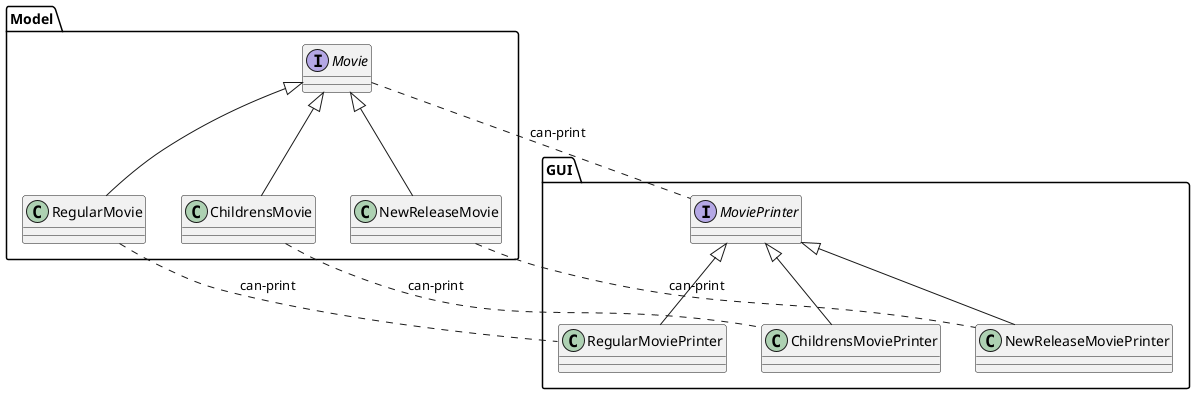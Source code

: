 @startuml

package "Model" {
    interface Movie {
    }

    class RegularMovie {
    }

    class ChildrensMovie {
    }

    class NewReleaseMovie {
    }
}

package "GUI" {
    interface MoviePrinter {
    }

    class RegularMoviePrinter {
    }

    class ChildrensMoviePrinter {
    }

    class NewReleaseMoviePrinter {
    }
}

Movie <|-- RegularMovie
Movie <|-- ChildrensMovie
Movie <|-- NewReleaseMovie

MoviePrinter <|-- RegularMoviePrinter
MoviePrinter <|-- ChildrensMoviePrinter
MoviePrinter <|-- NewReleaseMoviePrinter

Movie .. MoviePrinter: can-print
RegularMovie .. RegularMoviePrinter : can-print
ChildrensMovie .. ChildrensMoviePrinter : can-print
NewReleaseMovie .. NewReleaseMoviePrinter : can-print


@enduml